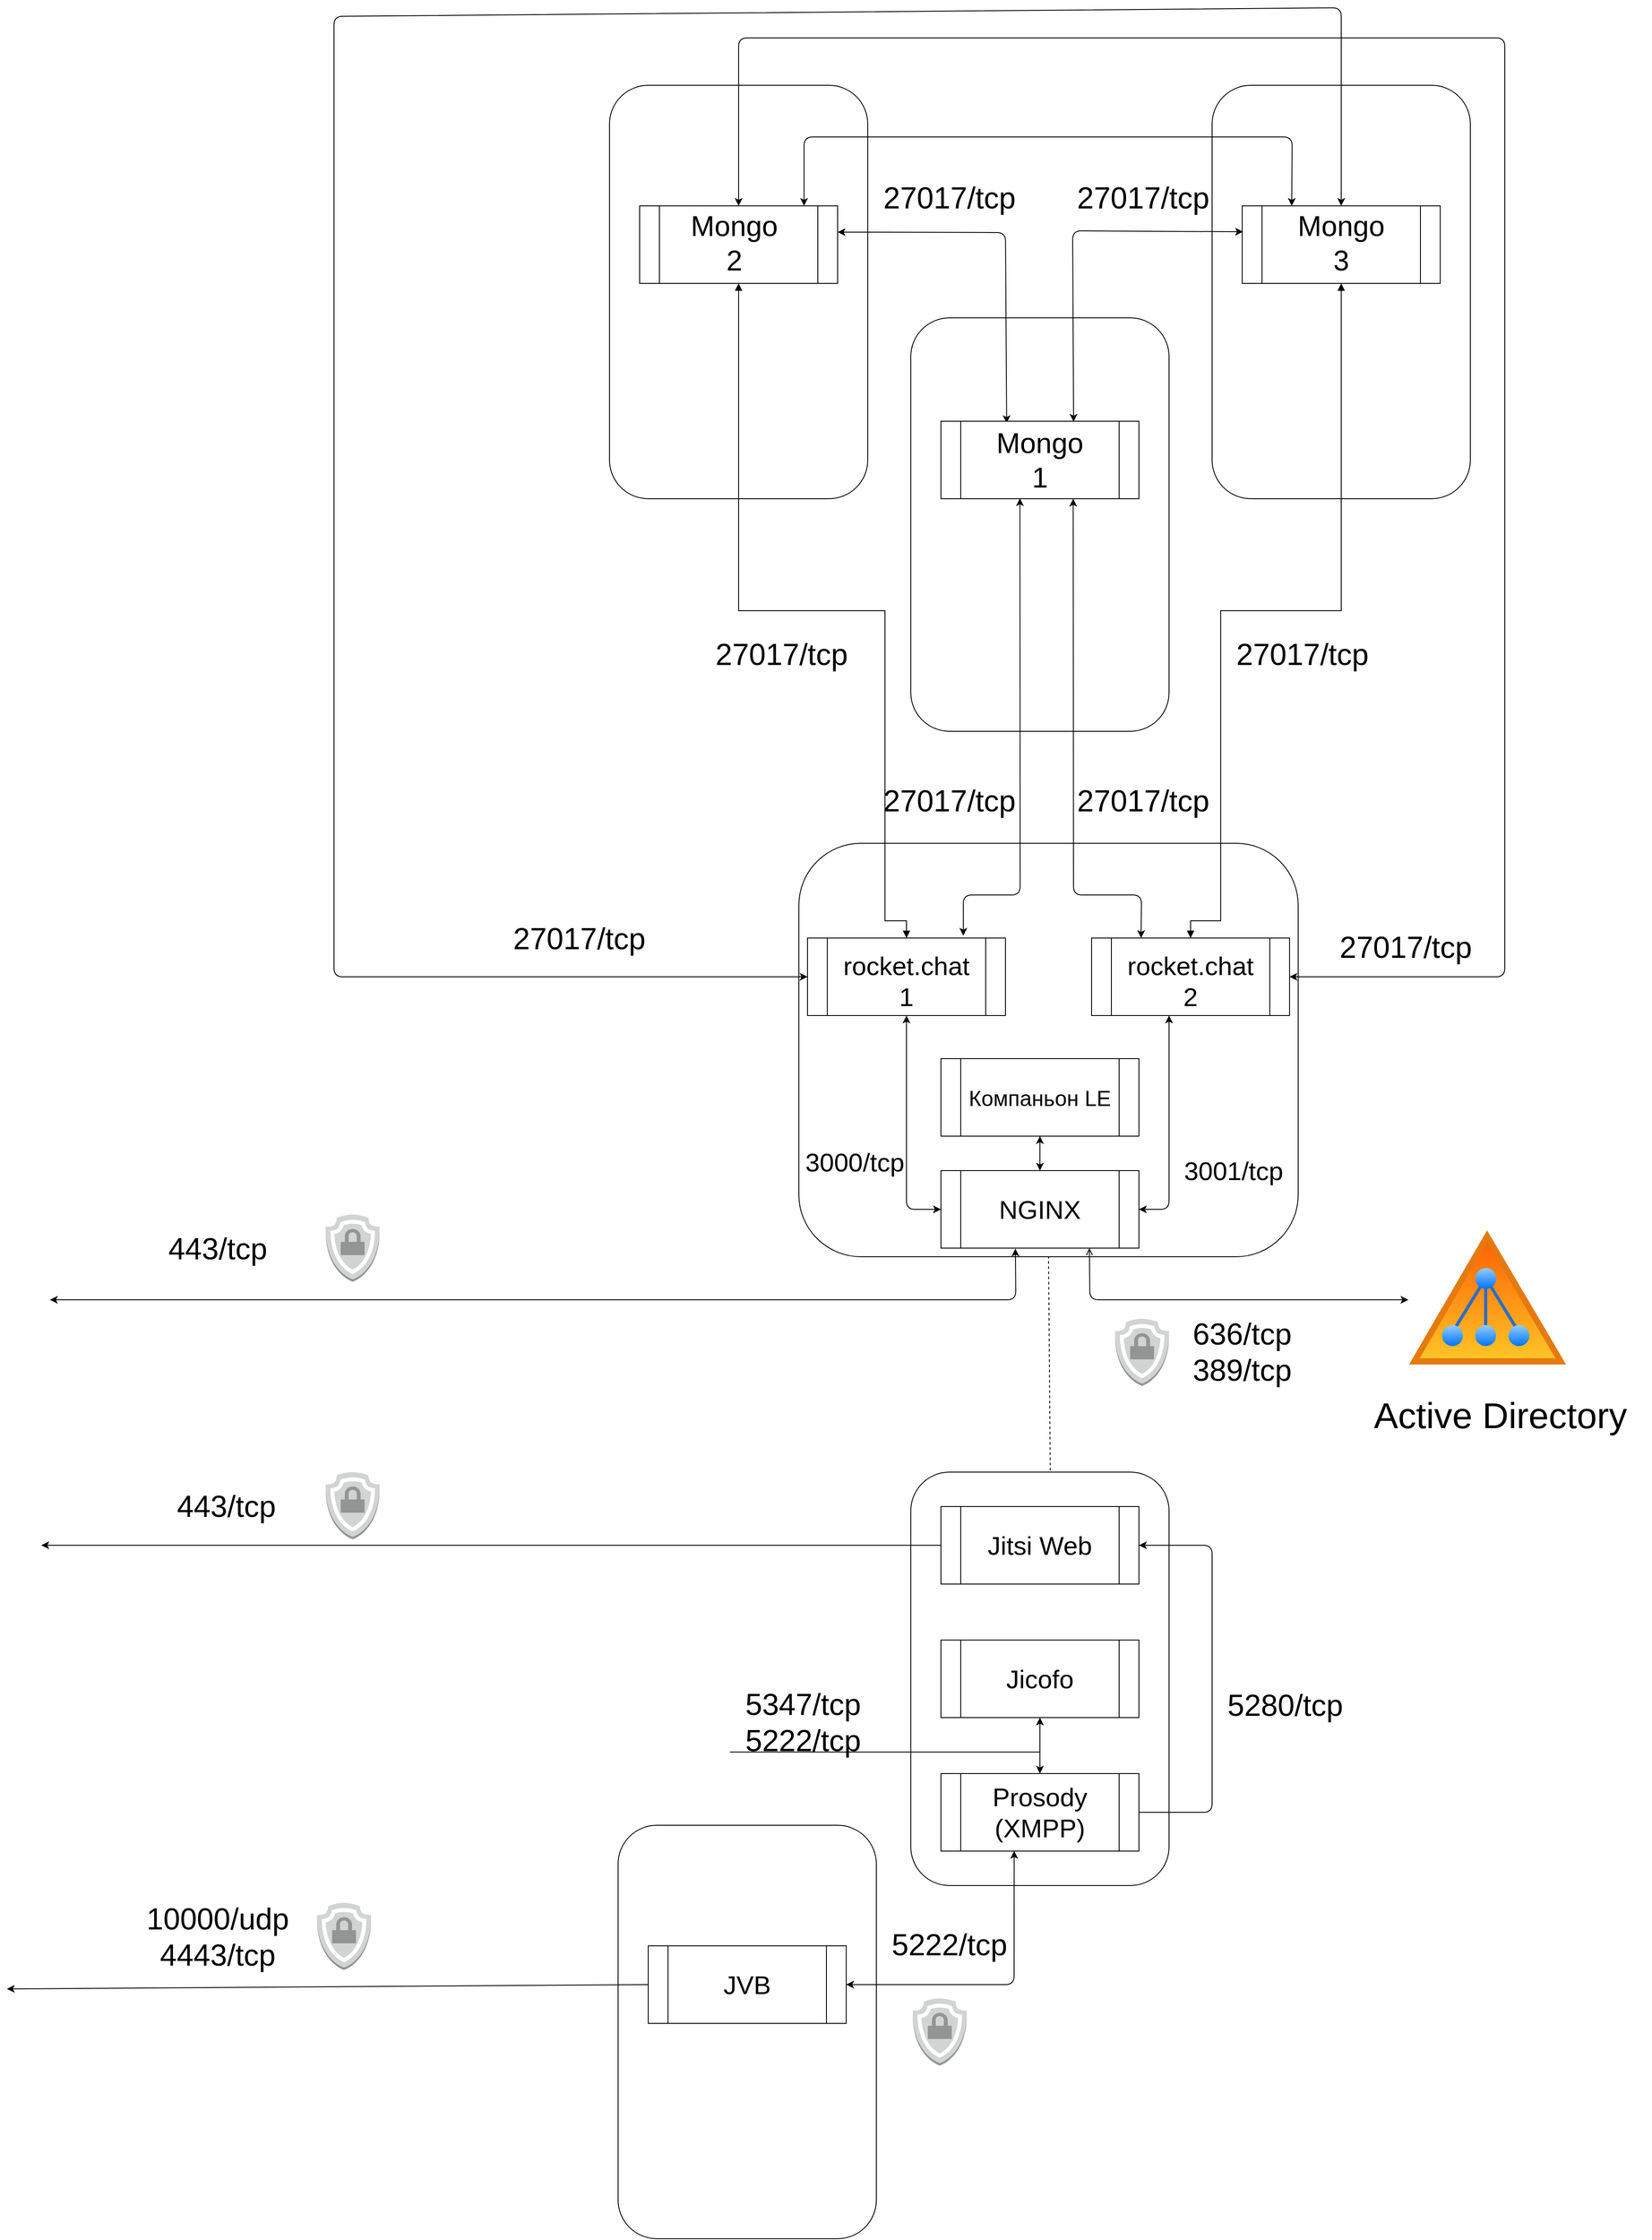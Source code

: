 <mxfile version="14.5.7" type="github">
  <diagram id="Ht1M8jgEwFfnCIfOTk4-" name="Page-1">
    <mxGraphModel dx="2899" dy="2621" grid="1" gridSize="10" guides="1" tooltips="1" connect="1" arrows="1" fold="1" page="1" pageScale="1" pageWidth="1169" pageHeight="827" math="0" shadow="0">
      <root>
        <mxCell id="0" />
        <mxCell id="1" parent="0" />
        <mxCell id="XpaET4Vomy34G-DI7WaO-2" value="" style="rounded=1;whiteSpace=wrap;html=1;" vertex="1" parent="1">
          <mxGeometry x="100" y="-1010" width="300" height="480" as="geometry" />
        </mxCell>
        <mxCell id="XpaET4Vomy34G-DI7WaO-3" value="" style="rounded=1;whiteSpace=wrap;html=1;" vertex="1" parent="1">
          <mxGeometry x="450" y="-740" width="300" height="480" as="geometry" />
        </mxCell>
        <mxCell id="XpaET4Vomy34G-DI7WaO-4" value="" style="rounded=1;whiteSpace=wrap;html=1;" vertex="1" parent="1">
          <mxGeometry x="800" y="-1010" width="300" height="480" as="geometry" />
        </mxCell>
        <mxCell id="XpaET4Vomy34G-DI7WaO-5" value="" style="rounded=1;whiteSpace=wrap;html=1;" vertex="1" parent="1">
          <mxGeometry x="320" y="-130" width="580" height="480" as="geometry" />
        </mxCell>
        <mxCell id="XpaET4Vomy34G-DI7WaO-7" value="" style="endArrow=classic;startArrow=classic;html=1;exitX=1;exitY=0.338;exitDx=0;exitDy=0;exitPerimeter=0;entryX=0.332;entryY=0.024;entryDx=0;entryDy=0;entryPerimeter=0;" edge="1" parent="1" source="XpaET4Vomy34G-DI7WaO-9" target="XpaET4Vomy34G-DI7WaO-11">
          <mxGeometry width="50" height="50" relative="1" as="geometry">
            <mxPoint x="400" y="-839" as="sourcePoint" />
            <mxPoint x="560" y="-740" as="targetPoint" />
            <Array as="points">
              <mxPoint x="560" y="-839" />
            </Array>
          </mxGeometry>
        </mxCell>
        <mxCell id="XpaET4Vomy34G-DI7WaO-8" value="" style="endArrow=classic;startArrow=classic;html=1;entryX=0.67;entryY=0.007;entryDx=0;entryDy=0;entryPerimeter=0;exitX=0.004;exitY=0.334;exitDx=0;exitDy=0;exitPerimeter=0;" edge="1" parent="1" source="XpaET4Vomy34G-DI7WaO-10" target="XpaET4Vomy34G-DI7WaO-11">
          <mxGeometry width="50" height="50" relative="1" as="geometry">
            <mxPoint x="510" y="-690" as="sourcePoint" />
            <mxPoint x="560" y="-740" as="targetPoint" />
            <Array as="points">
              <mxPoint x="638" y="-841" />
            </Array>
          </mxGeometry>
        </mxCell>
        <mxCell id="XpaET4Vomy34G-DI7WaO-9" value="" style="shape=process;whiteSpace=wrap;html=1;backgroundOutline=1;" vertex="1" parent="1">
          <mxGeometry x="135" y="-870" width="230" height="90" as="geometry" />
        </mxCell>
        <mxCell id="XpaET4Vomy34G-DI7WaO-10" value="" style="shape=process;whiteSpace=wrap;html=1;backgroundOutline=1;" vertex="1" parent="1">
          <mxGeometry x="835" y="-870" width="230" height="90" as="geometry" />
        </mxCell>
        <mxCell id="XpaET4Vomy34G-DI7WaO-11" value="" style="shape=process;whiteSpace=wrap;html=1;backgroundOutline=1;" vertex="1" parent="1">
          <mxGeometry x="485" y="-620" width="230" height="90" as="geometry" />
        </mxCell>
        <mxCell id="XpaET4Vomy34G-DI7WaO-47" style="edgeStyle=orthogonalEdgeStyle;rounded=0;orthogonalLoop=1;jettySize=auto;html=1;exitX=0.5;exitY=0;exitDx=0;exitDy=0;entryX=0.5;entryY=1;entryDx=0;entryDy=0;startArrow=block;startFill=1;endArrow=block;endFill=1;" edge="1" parent="1" source="XpaET4Vomy34G-DI7WaO-12" target="XpaET4Vomy34G-DI7WaO-9">
          <mxGeometry relative="1" as="geometry">
            <Array as="points">
              <mxPoint x="445" y="-40" />
              <mxPoint x="420" y="-40" />
              <mxPoint x="420" y="-400" />
              <mxPoint x="250" y="-400" />
            </Array>
          </mxGeometry>
        </mxCell>
        <mxCell id="XpaET4Vomy34G-DI7WaO-12" value="" style="shape=process;whiteSpace=wrap;html=1;backgroundOutline=1;" vertex="1" parent="1">
          <mxGeometry x="330" y="-20" width="230" height="90" as="geometry" />
        </mxCell>
        <mxCell id="XpaET4Vomy34G-DI7WaO-13" value="" style="shape=process;whiteSpace=wrap;html=1;backgroundOutline=1;" vertex="1" parent="1">
          <mxGeometry x="485" y="120" width="230" height="90" as="geometry" />
        </mxCell>
        <mxCell id="XpaET4Vomy34G-DI7WaO-14" value="" style="shape=process;whiteSpace=wrap;html=1;backgroundOutline=1;" vertex="1" parent="1">
          <mxGeometry x="485" y="250" width="230" height="90" as="geometry" />
        </mxCell>
        <mxCell id="XpaET4Vomy34G-DI7WaO-15" value="" style="shape=process;whiteSpace=wrap;html=1;backgroundOutline=1;" vertex="1" parent="1">
          <mxGeometry x="660" y="-20" width="230" height="90" as="geometry" />
        </mxCell>
        <mxCell id="XpaET4Vomy34G-DI7WaO-16" value="" style="rounded=1;whiteSpace=wrap;html=1;" vertex="1" parent="1">
          <mxGeometry x="450" y="600" width="300" height="480" as="geometry" />
        </mxCell>
        <mxCell id="XpaET4Vomy34G-DI7WaO-17" value="" style="shape=process;whiteSpace=wrap;html=1;backgroundOutline=1;" vertex="1" parent="1">
          <mxGeometry x="485" y="640" width="230" height="90" as="geometry" />
        </mxCell>
        <mxCell id="XpaET4Vomy34G-DI7WaO-18" value="" style="shape=process;whiteSpace=wrap;html=1;backgroundOutline=1;" vertex="1" parent="1">
          <mxGeometry x="485" y="795" width="230" height="90" as="geometry" />
        </mxCell>
        <mxCell id="XpaET4Vomy34G-DI7WaO-19" value="" style="shape=process;whiteSpace=wrap;html=1;backgroundOutline=1;" vertex="1" parent="1">
          <mxGeometry x="485" y="950" width="230" height="90" as="geometry" />
        </mxCell>
        <mxCell id="XpaET4Vomy34G-DI7WaO-22" value="" style="endArrow=classic;startArrow=classic;html=1;entryX=0.376;entryY=1.006;entryDx=0;entryDy=0;endFill=1;entryPerimeter=0;" edge="1" parent="1" target="XpaET4Vomy34G-DI7WaO-14">
          <mxGeometry width="50" height="50" relative="1" as="geometry">
            <mxPoint x="-550" y="400" as="sourcePoint" />
            <mxPoint x="470" y="250" as="targetPoint" />
            <Array as="points">
              <mxPoint x="572" y="400" />
            </Array>
          </mxGeometry>
        </mxCell>
        <mxCell id="XpaET4Vomy34G-DI7WaO-25" value="" style="endArrow=classic;startArrow=classic;html=1;exitX=0.5;exitY=0;exitDx=0;exitDy=0;entryX=0.5;entryY=1;entryDx=0;entryDy=0;" edge="1" parent="1" source="XpaET4Vomy34G-DI7WaO-14" target="XpaET4Vomy34G-DI7WaO-13">
          <mxGeometry width="50" height="50" relative="1" as="geometry">
            <mxPoint x="410" y="210" as="sourcePoint" />
            <mxPoint x="460" y="160" as="targetPoint" />
          </mxGeometry>
        </mxCell>
        <mxCell id="XpaET4Vomy34G-DI7WaO-29" value="&lt;font style=&quot;font-size: 25px&quot;&gt;Компаньон LE&lt;/font&gt;" style="text;html=1;strokeColor=none;fillColor=none;align=center;verticalAlign=middle;whiteSpace=wrap;rounded=0;" vertex="1" parent="1">
          <mxGeometry x="515" y="145" width="170" height="40" as="geometry" />
        </mxCell>
        <mxCell id="XpaET4Vomy34G-DI7WaO-30" value="" style="endArrow=classic;startArrow=classic;html=1;exitX=0;exitY=0.5;exitDx=0;exitDy=0;entryX=0.5;entryY=1;entryDx=0;entryDy=0;" edge="1" parent="1" source="XpaET4Vomy34G-DI7WaO-14" target="XpaET4Vomy34G-DI7WaO-12">
          <mxGeometry width="50" height="50" relative="1" as="geometry">
            <mxPoint x="500" y="200" as="sourcePoint" />
            <mxPoint x="550" y="150" as="targetPoint" />
            <Array as="points">
              <mxPoint x="445" y="295" />
            </Array>
          </mxGeometry>
        </mxCell>
        <mxCell id="XpaET4Vomy34G-DI7WaO-31" value="" style="endArrow=classic;startArrow=classic;html=1;exitX=1;exitY=0.5;exitDx=0;exitDy=0;entryX=0.5;entryY=1;entryDx=0;entryDy=0;" edge="1" parent="1" source="XpaET4Vomy34G-DI7WaO-14">
          <mxGeometry width="50" height="50" relative="1" as="geometry">
            <mxPoint x="790" y="295" as="sourcePoint" />
            <mxPoint x="750" y="70" as="targetPoint" />
            <Array as="points">
              <mxPoint x="750" y="295" />
            </Array>
          </mxGeometry>
        </mxCell>
        <mxCell id="XpaET4Vomy34G-DI7WaO-32" value="" style="endArrow=classic;startArrow=open;html=1;exitX=0.75;exitY=1;exitDx=0;exitDy=0;startFill=0;" edge="1" parent="1" source="XpaET4Vomy34G-DI7WaO-14">
          <mxGeometry width="50" height="50" relative="1" as="geometry">
            <mxPoint x="500" y="260" as="sourcePoint" />
            <mxPoint x="1028" y="400" as="targetPoint" />
            <Array as="points">
              <mxPoint x="658" y="400" />
            </Array>
          </mxGeometry>
        </mxCell>
        <mxCell id="XpaET4Vomy34G-DI7WaO-34" value="" style="rounded=1;whiteSpace=wrap;html=1;" vertex="1" parent="1">
          <mxGeometry x="110" y="1010" width="300" height="480" as="geometry" />
        </mxCell>
        <mxCell id="XpaET4Vomy34G-DI7WaO-36" value="" style="endArrow=classic;startArrow=classic;html=1;exitX=1;exitY=0.5;exitDx=0;exitDy=0;entryX=0.37;entryY=0.998;entryDx=0;entryDy=0;entryPerimeter=0;" edge="1" parent="1" source="XpaET4Vomy34G-DI7WaO-38" target="XpaET4Vomy34G-DI7WaO-19">
          <mxGeometry width="50" height="50" relative="1" as="geometry">
            <mxPoint x="570" y="1180" as="sourcePoint" />
            <mxPoint x="570" y="1280" as="targetPoint" />
            <Array as="points">
              <mxPoint x="570" y="1195" />
            </Array>
          </mxGeometry>
        </mxCell>
        <mxCell id="XpaET4Vomy34G-DI7WaO-38" value="" style="shape=process;whiteSpace=wrap;html=1;backgroundOutline=1;" vertex="1" parent="1">
          <mxGeometry x="145" y="1150" width="230" height="90" as="geometry" />
        </mxCell>
        <mxCell id="XpaET4Vomy34G-DI7WaO-42" value="" style="endArrow=classic;html=1;exitX=0;exitY=0.5;exitDx=0;exitDy=0;" edge="1" parent="1" source="XpaET4Vomy34G-DI7WaO-38">
          <mxGeometry width="50" height="50" relative="1" as="geometry">
            <mxPoint x="750" y="1080" as="sourcePoint" />
            <mxPoint x="-600" y="1200" as="targetPoint" />
          </mxGeometry>
        </mxCell>
        <mxCell id="XpaET4Vomy34G-DI7WaO-44" value="" style="endArrow=classic;startArrow=classic;html=1;exitX=0.25;exitY=0;exitDx=0;exitDy=0;entryX=0.668;entryY=1;entryDx=0;entryDy=0;entryPerimeter=0;" edge="1" parent="1" source="XpaET4Vomy34G-DI7WaO-15" target="XpaET4Vomy34G-DI7WaO-11">
          <mxGeometry width="50" height="50" relative="1" as="geometry">
            <mxPoint x="740" y="-140" as="sourcePoint" />
            <mxPoint x="790" y="-190" as="targetPoint" />
            <Array as="points">
              <mxPoint x="718" y="-70" />
              <mxPoint x="639" y="-70" />
            </Array>
          </mxGeometry>
        </mxCell>
        <mxCell id="XpaET4Vomy34G-DI7WaO-45" value="" style="endArrow=classic;startArrow=classic;html=1;exitX=0.787;exitY=-0.03;exitDx=0;exitDy=0;entryX=0.399;entryY=0.994;entryDx=0;entryDy=0;entryPerimeter=0;exitPerimeter=0;" edge="1" parent="1" source="XpaET4Vomy34G-DI7WaO-12" target="XpaET4Vomy34G-DI7WaO-11">
          <mxGeometry width="50" height="50" relative="1" as="geometry">
            <mxPoint x="660" y="-40" as="sourcePoint" />
            <mxPoint x="710" y="-90" as="targetPoint" />
            <Array as="points">
              <mxPoint x="511" y="-70" />
              <mxPoint x="577" y="-70" />
            </Array>
          </mxGeometry>
        </mxCell>
        <mxCell id="XpaET4Vomy34G-DI7WaO-48" style="edgeStyle=orthogonalEdgeStyle;rounded=0;orthogonalLoop=1;jettySize=auto;html=1;exitX=0.5;exitY=0;exitDx=0;exitDy=0;entryX=0.5;entryY=1;entryDx=0;entryDy=0;startArrow=block;startFill=1;endArrow=block;endFill=1;" edge="1" parent="1" source="XpaET4Vomy34G-DI7WaO-15" target="XpaET4Vomy34G-DI7WaO-10">
          <mxGeometry relative="1" as="geometry">
            <mxPoint x="834.94" y="-20" as="sourcePoint" />
            <mxPoint x="639.94" y="-780" as="targetPoint" />
            <Array as="points">
              <mxPoint x="775" y="-40" />
              <mxPoint x="810" y="-40" />
              <mxPoint x="810" y="-400" />
              <mxPoint x="950" y="-400" />
            </Array>
          </mxGeometry>
        </mxCell>
        <mxCell id="XpaET4Vomy34G-DI7WaO-49" value="" style="endArrow=classic;html=1;exitX=0;exitY=0.5;exitDx=0;exitDy=0;" edge="1" parent="1" source="XpaET4Vomy34G-DI7WaO-17">
          <mxGeometry width="50" height="50" relative="1" as="geometry">
            <mxPoint y="610" as="sourcePoint" />
            <mxPoint x="-560" y="685" as="targetPoint" />
          </mxGeometry>
        </mxCell>
        <mxCell id="XpaET4Vomy34G-DI7WaO-50" value="" style="endArrow=classic;startArrow=classic;html=1;exitX=0.5;exitY=0;exitDx=0;exitDy=0;entryX=0.5;entryY=1;entryDx=0;entryDy=0;" edge="1" parent="1" source="XpaET4Vomy34G-DI7WaO-19" target="XpaET4Vomy34G-DI7WaO-18">
          <mxGeometry width="50" height="50" relative="1" as="geometry">
            <mxPoint x="-110" y="520" as="sourcePoint" />
            <mxPoint x="-60" y="470" as="targetPoint" />
          </mxGeometry>
        </mxCell>
        <mxCell id="XpaET4Vomy34G-DI7WaO-53" value="" style="endArrow=classic;html=1;exitX=1;exitY=0.5;exitDx=0;exitDy=0;entryX=1;entryY=0.5;entryDx=0;entryDy=0;" edge="1" parent="1" source="XpaET4Vomy34G-DI7WaO-19" target="XpaET4Vomy34G-DI7WaO-17">
          <mxGeometry width="50" height="50" relative="1" as="geometry">
            <mxPoint x="80" y="930" as="sourcePoint" />
            <mxPoint x="130" y="880" as="targetPoint" />
            <Array as="points">
              <mxPoint x="800" y="995" />
              <mxPoint x="800" y="685" />
            </Array>
          </mxGeometry>
        </mxCell>
        <mxCell id="XpaET4Vomy34G-DI7WaO-54" value="" style="outlineConnect=0;dashed=0;verticalLabelPosition=bottom;verticalAlign=top;align=center;html=1;shape=mxgraph.aws3.ssl_padlock;fillColor=#D2D3D3;gradientColor=none;" vertex="1" parent="1">
          <mxGeometry x="-240" y="1100" width="63" height="78" as="geometry" />
        </mxCell>
        <mxCell id="XpaET4Vomy34G-DI7WaO-56" value="" style="outlineConnect=0;dashed=0;verticalLabelPosition=bottom;verticalAlign=top;align=center;html=1;shape=mxgraph.aws3.ssl_padlock;fillColor=#D2D3D3;gradientColor=none;" vertex="1" parent="1">
          <mxGeometry x="-230" y="600" width="63" height="78" as="geometry" />
        </mxCell>
        <mxCell id="XpaET4Vomy34G-DI7WaO-58" value="" style="outlineConnect=0;dashed=0;verticalLabelPosition=bottom;verticalAlign=top;align=center;html=1;shape=mxgraph.aws3.ssl_padlock;fillColor=#D2D3D3;gradientColor=none;" vertex="1" parent="1">
          <mxGeometry x="-230" y="301" width="63" height="78" as="geometry" />
        </mxCell>
        <mxCell id="XpaET4Vomy34G-DI7WaO-59" value="" style="outlineConnect=0;dashed=0;verticalLabelPosition=bottom;verticalAlign=top;align=center;html=1;shape=mxgraph.aws3.ssl_padlock;fillColor=#D2D3D3;gradientColor=none;" vertex="1" parent="1">
          <mxGeometry x="687" y="422" width="63" height="78" as="geometry" />
        </mxCell>
        <mxCell id="XpaET4Vomy34G-DI7WaO-60" value="&lt;font style=&quot;font-size: 33px&quot;&gt;Mongo 2&lt;/font&gt;&lt;span style=&quot;color: rgba(0 , 0 , 0 , 0) ; font-family: monospace ; font-size: 0px&quot;&gt;%3CmxGraphModel%3E%3Croot%3E%3CmxCell%20id%3D%220%22%2F%3E%3CmxCell%20id%3D%221%22%20parent%3D%220%22%2F%3E%3CmxCell%20id%3D%222%22%20value%3D%22%22%20style%3D%22outlineConnect%3D0%3Bdashed%3D0%3BverticalLabelPosition%3Dbottom%3BverticalAlign%3Dtop%3Balign%3Dcenter%3Bhtml%3D1%3Bshape%3Dmxgraph.aws3.ssl_padlock%3BfillColor%3D%23D2D3D3%3BgradientColor%3Dnone%3B%22%20vertex%3D%221%22%20parent%3D%221%22%3E%3CmxGeometry%20x%3D%22-240%22%20y%3D%22590%22%20width%3D%2263%22%20height%3D%2278%22%20as%3D%22geometry%22%2F%3E%3C%2FmxCell%3E%3C%2Froot%3E%3C%2FmxGraphModel%3E&lt;/span&gt;" style="text;html=1;strokeColor=none;fillColor=none;align=center;verticalAlign=middle;whiteSpace=wrap;rounded=0;" vertex="1" parent="1">
          <mxGeometry x="190" y="-840" width="110" height="25" as="geometry" />
        </mxCell>
        <mxCell id="XpaET4Vomy34G-DI7WaO-61" value="&lt;font style=&quot;font-size: 33px&quot;&gt;Mongo 3&lt;/font&gt;&lt;span style=&quot;color: rgba(0 , 0 , 0 , 0) ; font-family: monospace ; font-size: 0px&quot;&gt;%3CmxGraphModel%3E%3Croot%3E%3CmxCell%20id%3D%220%22%2F%3E%3CmxCell%20id%3D%221%22%20parent%3D%220%22%2F%3E%3CmxCell%20id%3D%222%22%20value%3D%22%22%20style%3D%22outlineConnect%3D0%3Bdashed%3D0%3BverticalLabelPosition%3Dbottom%3BverticalAlign%3Dtop%3Balign%3Dcenter%3Bhtml%3D1%3Bshape%3Dmxgraph.aws3.ssl_padlock%3BfillColor%3D%23D2D3D3%3BgradientColor%3Dnone%3B%22%20vertex%3D%221%22%20parent%3D%221%22%3E%3CmxGeometry%20x%3D%22-240%22%20y%3D%22590%22%20width%3D%2263%22%20height%3D%2278%22%20as%3D%22geometry%22%2F%3E%3C%2FmxCell%3E%3C%2Froot%3E%3C%2FmxGraphModel%3E&lt;/span&gt;" style="text;html=1;strokeColor=none;fillColor=none;align=center;verticalAlign=middle;whiteSpace=wrap;rounded=0;" vertex="1" parent="1">
          <mxGeometry x="895" y="-840" width="110" height="25" as="geometry" />
        </mxCell>
        <mxCell id="XpaET4Vomy34G-DI7WaO-62" value="&lt;font style=&quot;font-size: 33px&quot;&gt;Mongo 1&lt;/font&gt;&lt;span style=&quot;color: rgba(0 , 0 , 0 , 0) ; font-family: monospace ; font-size: 0px&quot;&gt;%3CmxGraphModel%3E%3Croot%3E%3CmxCell%20id%3D%220%22%2F%3E%3CmxCell%20id%3D%221%22%20parent%3D%220%22%2F%3E%3CmxCell%20id%3D%222%22%20value%3D%22%22%20style%3D%22outlineConnect%3D0%3Bdashed%3D0%3BverticalLabelPosition%3Dbottom%3BverticalAlign%3Dtop%3Balign%3Dcenter%3Bhtml%3D1%3Bshape%3Dmxgraph.aws3.ssl_padlock%3BfillColor%3D%23D2D3D3%3BgradientColor%3Dnone%3B%22%20vertex%3D%221%22%20parent%3D%221%22%3E%3CmxGeometry%20x%3D%22-240%22%20y%3D%22590%22%20width%3D%2263%22%20height%3D%2278%22%20as%3D%22geometry%22%2F%3E%3C%2FmxCell%3E%3C%2Froot%3E%3C%2FmxGraphModel%3E&lt;/span&gt;" style="text;html=1;strokeColor=none;fillColor=none;align=center;verticalAlign=middle;whiteSpace=wrap;rounded=0;" vertex="1" parent="1">
          <mxGeometry x="545" y="-587.5" width="110" height="25" as="geometry" />
        </mxCell>
        <mxCell id="XpaET4Vomy34G-DI7WaO-63" value="&lt;font style=&quot;font-size: 30px&quot;&gt;rocket.chat 1&lt;/font&gt;" style="text;html=1;strokeColor=none;fillColor=none;align=center;verticalAlign=middle;whiteSpace=wrap;rounded=0;" vertex="1" parent="1">
          <mxGeometry x="380" y="10" width="130" height="40" as="geometry" />
        </mxCell>
        <mxCell id="XpaET4Vomy34G-DI7WaO-64" value="&lt;font style=&quot;font-size: 30px&quot;&gt;rocket.chat 2&lt;/font&gt;" style="text;html=1;strokeColor=none;fillColor=none;align=center;verticalAlign=middle;whiteSpace=wrap;rounded=0;" vertex="1" parent="1">
          <mxGeometry x="710" y="10" width="130" height="40" as="geometry" />
        </mxCell>
        <mxCell id="XpaET4Vomy34G-DI7WaO-65" value="&lt;font style=&quot;font-size: 30px&quot;&gt;NGINX&lt;/font&gt;" style="text;html=1;strokeColor=none;fillColor=none;align=center;verticalAlign=middle;whiteSpace=wrap;rounded=0;" vertex="1" parent="1">
          <mxGeometry x="530" y="270" width="140" height="50" as="geometry" />
        </mxCell>
        <mxCell id="XpaET4Vomy34G-DI7WaO-67" value="&lt;font style=&quot;font-size: 30px&quot;&gt;JVB&lt;/font&gt;" style="text;html=1;strokeColor=none;fillColor=none;align=center;verticalAlign=middle;whiteSpace=wrap;rounded=0;" vertex="1" parent="1">
          <mxGeometry x="190" y="1170" width="140" height="50" as="geometry" />
        </mxCell>
        <mxCell id="XpaET4Vomy34G-DI7WaO-68" value="&lt;font style=&quot;font-size: 30px&quot;&gt;Prosody&lt;br&gt;(XMPP)&lt;/font&gt;" style="text;html=1;strokeColor=none;fillColor=none;align=center;verticalAlign=middle;whiteSpace=wrap;rounded=0;" vertex="1" parent="1">
          <mxGeometry x="520" y="985" width="160" height="20" as="geometry" />
        </mxCell>
        <mxCell id="XpaET4Vomy34G-DI7WaO-69" value="" style="outlineConnect=0;dashed=0;verticalLabelPosition=bottom;verticalAlign=top;align=center;html=1;shape=mxgraph.aws3.ssl_padlock;fillColor=#D2D3D3;gradientColor=none;" vertex="1" parent="1">
          <mxGeometry x="452" y="1211" width="63" height="78" as="geometry" />
        </mxCell>
        <mxCell id="XpaET4Vomy34G-DI7WaO-70" value="&lt;font style=&quot;font-size: 30px&quot;&gt;Jicofo&lt;/font&gt;" style="text;html=1;strokeColor=none;fillColor=none;align=center;verticalAlign=middle;whiteSpace=wrap;rounded=0;" vertex="1" parent="1">
          <mxGeometry x="535" y="815" width="130" height="50" as="geometry" />
        </mxCell>
        <mxCell id="XpaET4Vomy34G-DI7WaO-71" value="&lt;font style=&quot;font-size: 35px&quot;&gt;10000/udp&lt;br&gt;4443/tcp&lt;br&gt;&lt;/font&gt;" style="text;html=1;strokeColor=none;fillColor=none;align=center;verticalAlign=middle;whiteSpace=wrap;rounded=0;" vertex="1" parent="1">
          <mxGeometry x="-420" y="1109" width="130" height="60" as="geometry" />
        </mxCell>
        <mxCell id="XpaET4Vomy34G-DI7WaO-72" value="&lt;font style=&quot;font-size: 35px&quot;&gt;443/tcp&lt;br&gt;&lt;/font&gt;" style="text;html=1;strokeColor=none;fillColor=none;align=center;verticalAlign=middle;whiteSpace=wrap;rounded=0;" vertex="1" parent="1">
          <mxGeometry x="-410" y="619" width="130" height="40" as="geometry" />
        </mxCell>
        <mxCell id="XpaET4Vomy34G-DI7WaO-73" style="edgeStyle=orthogonalEdgeStyle;rounded=0;orthogonalLoop=1;jettySize=auto;html=1;exitX=0.5;exitY=1;exitDx=0;exitDy=0;startArrow=block;startFill=1;endArrow=block;endFill=1;" edge="1" parent="1" source="XpaET4Vomy34G-DI7WaO-72" target="XpaET4Vomy34G-DI7WaO-72">
          <mxGeometry relative="1" as="geometry" />
        </mxCell>
        <mxCell id="XpaET4Vomy34G-DI7WaO-74" value="&lt;font style=&quot;font-size: 35px&quot;&gt;443/tcp&lt;br&gt;&lt;/font&gt;" style="text;html=1;strokeColor=none;fillColor=none;align=center;verticalAlign=middle;whiteSpace=wrap;rounded=0;" vertex="1" parent="1">
          <mxGeometry x="-420" y="320" width="130" height="40" as="geometry" />
        </mxCell>
        <mxCell id="XpaET4Vomy34G-DI7WaO-75" value="&lt;font style=&quot;font-size: 35px&quot;&gt;636/tcp&lt;br&gt;389/tcp&lt;br&gt;&lt;/font&gt;" style="text;html=1;strokeColor=none;fillColor=none;align=center;verticalAlign=middle;whiteSpace=wrap;rounded=0;" vertex="1" parent="1">
          <mxGeometry x="770" y="440" width="130" height="40" as="geometry" />
        </mxCell>
        <mxCell id="XpaET4Vomy34G-DI7WaO-78" value="" style="aspect=fixed;perimeter=ellipsePerimeter;html=1;align=center;shadow=0;dashed=0;spacingTop=3;image;image=img/lib/active_directory/active_directory.svg;fillColor=none;" vertex="1" parent="1">
          <mxGeometry x="1020" y="310" width="200" height="170" as="geometry" />
        </mxCell>
        <mxCell id="XpaET4Vomy34G-DI7WaO-81" value="&lt;font style=&quot;font-size: 42px&quot;&gt;Active Directory&lt;/font&gt;" style="text;html=1;strokeColor=none;fillColor=none;align=center;verticalAlign=middle;whiteSpace=wrap;rounded=0;" vertex="1" parent="1">
          <mxGeometry x="960" y="500" width="350" height="70" as="geometry" />
        </mxCell>
        <mxCell id="XpaET4Vomy34G-DI7WaO-83" value="&lt;font style=&quot;font-size: 30px&quot;&gt;Jitsi Web&lt;/font&gt;" style="text;html=1;strokeColor=none;fillColor=none;align=center;verticalAlign=middle;whiteSpace=wrap;rounded=0;" vertex="1" parent="1">
          <mxGeometry x="520" y="660" width="160" height="50" as="geometry" />
        </mxCell>
        <mxCell id="XpaET4Vomy34G-DI7WaO-84" value="&lt;font style=&quot;font-size: 35px&quot;&gt;27017/tcp&lt;br&gt;&lt;/font&gt;" style="text;html=1;strokeColor=none;fillColor=none;align=center;verticalAlign=middle;whiteSpace=wrap;rounded=0;" vertex="1" parent="1">
          <mxGeometry x="235" y="-370" width="130" height="40" as="geometry" />
        </mxCell>
        <mxCell id="XpaET4Vomy34G-DI7WaO-86" value="&lt;font style=&quot;font-size: 35px&quot;&gt;27017/tcp&lt;br&gt;&lt;/font&gt;" style="text;html=1;strokeColor=none;fillColor=none;align=center;verticalAlign=middle;whiteSpace=wrap;rounded=0;" vertex="1" parent="1">
          <mxGeometry x="655" y="-200" width="130" height="40" as="geometry" />
        </mxCell>
        <mxCell id="XpaET4Vomy34G-DI7WaO-88" value="&lt;font style=&quot;font-size: 35px&quot;&gt;27017/tcp&lt;br&gt;&lt;/font&gt;" style="text;html=1;strokeColor=none;fillColor=none;align=center;verticalAlign=middle;whiteSpace=wrap;rounded=0;" vertex="1" parent="1">
          <mxGeometry x="430" y="-200" width="130" height="40" as="geometry" />
        </mxCell>
        <mxCell id="XpaET4Vomy34G-DI7WaO-89" value="&lt;font style=&quot;font-size: 35px&quot;&gt;27017/tcp&lt;br&gt;&lt;/font&gt;" style="text;html=1;strokeColor=none;fillColor=none;align=center;verticalAlign=middle;whiteSpace=wrap;rounded=0;" vertex="1" parent="1">
          <mxGeometry x="840" y="-370" width="130" height="40" as="geometry" />
        </mxCell>
        <mxCell id="XpaET4Vomy34G-DI7WaO-90" value="&lt;font style=&quot;font-size: 35px&quot;&gt;27017/tcp&lt;br&gt;&lt;/font&gt;" style="text;html=1;strokeColor=none;fillColor=none;align=center;verticalAlign=middle;whiteSpace=wrap;rounded=0;" vertex="1" parent="1">
          <mxGeometry x="430" y="-900" width="130" height="40" as="geometry" />
        </mxCell>
        <mxCell id="XpaET4Vomy34G-DI7WaO-91" value="&lt;font style=&quot;font-size: 35px&quot;&gt;27017/tcp&lt;br&gt;&lt;/font&gt;" style="text;html=1;strokeColor=none;fillColor=none;align=center;verticalAlign=middle;whiteSpace=wrap;rounded=0;" vertex="1" parent="1">
          <mxGeometry x="655" y="-900" width="130" height="40" as="geometry" />
        </mxCell>
        <mxCell id="XpaET4Vomy34G-DI7WaO-93" value="" style="endArrow=classic;startArrow=classic;html=1;exitX=0;exitY=0.5;exitDx=0;exitDy=0;entryX=0.5;entryY=0;entryDx=0;entryDy=0;" edge="1" parent="1" source="XpaET4Vomy34G-DI7WaO-12" target="XpaET4Vomy34G-DI7WaO-10">
          <mxGeometry width="50" height="50" relative="1" as="geometry">
            <mxPoint x="170" y="-430" as="sourcePoint" />
            <mxPoint x="-310" y="-870" as="targetPoint" />
            <Array as="points">
              <mxPoint x="-220" y="25" />
              <mxPoint x="-220" y="-1090" />
              <mxPoint x="950" y="-1100" />
            </Array>
          </mxGeometry>
        </mxCell>
        <mxCell id="XpaET4Vomy34G-DI7WaO-94" value="" style="endArrow=classic;startArrow=classic;html=1;exitX=1;exitY=0.5;exitDx=0;exitDy=0;entryX=0.5;entryY=0;entryDx=0;entryDy=0;" edge="1" parent="1" source="XpaET4Vomy34G-DI7WaO-15" target="XpaET4Vomy34G-DI7WaO-9">
          <mxGeometry width="50" height="50" relative="1" as="geometry">
            <mxPoint x="1690" y="50" as="sourcePoint" />
            <mxPoint x="2310" y="-845" as="targetPoint" />
            <Array as="points">
              <mxPoint x="1140" y="25" />
              <mxPoint x="1140" y="-1065" />
              <mxPoint x="250" y="-1065" />
            </Array>
          </mxGeometry>
        </mxCell>
        <mxCell id="XpaET4Vomy34G-DI7WaO-95" value="&lt;font style=&quot;font-size: 35px&quot;&gt;27017/tcp&lt;br&gt;&lt;/font&gt;" style="text;html=1;strokeColor=none;fillColor=none;align=center;verticalAlign=middle;whiteSpace=wrap;rounded=0;" vertex="1" parent="1">
          <mxGeometry y="-40" width="130" height="40" as="geometry" />
        </mxCell>
        <mxCell id="XpaET4Vomy34G-DI7WaO-96" value="&lt;font style=&quot;font-size: 35px&quot;&gt;27017/tcp&lt;br&gt;&lt;/font&gt;" style="text;html=1;strokeColor=none;fillColor=none;align=center;verticalAlign=middle;whiteSpace=wrap;rounded=0;" vertex="1" parent="1">
          <mxGeometry x="960" y="-30" width="130" height="40" as="geometry" />
        </mxCell>
        <mxCell id="XpaET4Vomy34G-DI7WaO-98" value="&lt;font&gt;&lt;font style=&quot;font-size: 30px&quot;&gt;3001/tcp&lt;/font&gt;&lt;br&gt;&lt;/font&gt;" style="text;html=1;strokeColor=none;fillColor=none;align=center;verticalAlign=middle;whiteSpace=wrap;rounded=0;" vertex="1" parent="1">
          <mxGeometry x="770" y="230" width="110" height="40" as="geometry" />
        </mxCell>
        <mxCell id="XpaET4Vomy34G-DI7WaO-99" value="&lt;font&gt;&lt;font style=&quot;font-size: 30px&quot;&gt;3000/tcp&lt;/font&gt;&lt;br&gt;&lt;/font&gt;" style="text;html=1;strokeColor=none;fillColor=none;align=center;verticalAlign=middle;whiteSpace=wrap;rounded=0;" vertex="1" parent="1">
          <mxGeometry x="330" y="220" width="110" height="40" as="geometry" />
        </mxCell>
        <mxCell id="XpaET4Vomy34G-DI7WaO-100" value="" style="endArrow=classic;startArrow=classic;html=1;entryX=0.25;entryY=0;entryDx=0;entryDy=0;" edge="1" parent="1" target="XpaET4Vomy34G-DI7WaO-10">
          <mxGeometry width="50" height="50" relative="1" as="geometry">
            <mxPoint x="326" y="-870" as="sourcePoint" />
            <mxPoint x="390" y="-500" as="targetPoint" />
            <Array as="points">
              <mxPoint x="326" y="-950" />
              <mxPoint x="893" y="-950" />
            </Array>
          </mxGeometry>
        </mxCell>
        <mxCell id="XpaET4Vomy34G-DI7WaO-102" value="" style="endArrow=none;dashed=1;html=1;entryX=0.5;entryY=1;entryDx=0;entryDy=0;exitX=0.54;exitY=-0.004;exitDx=0;exitDy=0;exitPerimeter=0;" edge="1" parent="1" source="XpaET4Vomy34G-DI7WaO-16" target="XpaET4Vomy34G-DI7WaO-5">
          <mxGeometry width="50" height="50" relative="1" as="geometry">
            <mxPoint x="100" y="560" as="sourcePoint" />
            <mxPoint x="150" y="510" as="targetPoint" />
          </mxGeometry>
        </mxCell>
        <mxCell id="XpaET4Vomy34G-DI7WaO-104" value="&lt;font style=&quot;font-size: 35px&quot;&gt;5347/tcp&lt;br&gt;5222/tcp&lt;br&gt;&lt;/font&gt;" style="text;html=1;strokeColor=none;fillColor=none;align=center;verticalAlign=middle;whiteSpace=wrap;rounded=0;" vertex="1" parent="1">
          <mxGeometry x="260" y="860" width="130" height="60" as="geometry" />
        </mxCell>
        <mxCell id="XpaET4Vomy34G-DI7WaO-106" value="" style="endArrow=none;html=1;" edge="1" parent="1">
          <mxGeometry width="50" height="50" relative="1" as="geometry">
            <mxPoint x="240" y="925" as="sourcePoint" />
            <mxPoint x="600" y="925" as="targetPoint" />
          </mxGeometry>
        </mxCell>
        <mxCell id="XpaET4Vomy34G-DI7WaO-108" value="&lt;font style=&quot;font-size: 35px&quot;&gt;5222/tcp&lt;br&gt;&lt;/font&gt;" style="text;html=1;strokeColor=none;fillColor=none;align=center;verticalAlign=middle;whiteSpace=wrap;rounded=0;" vertex="1" parent="1">
          <mxGeometry x="430" y="1118" width="130" height="60" as="geometry" />
        </mxCell>
        <mxCell id="XpaET4Vomy34G-DI7WaO-109" value="&lt;font style=&quot;font-size: 35px&quot;&gt;5280/tcp&lt;br&gt;&lt;/font&gt;" style="text;html=1;strokeColor=none;fillColor=none;align=center;verticalAlign=middle;whiteSpace=wrap;rounded=0;" vertex="1" parent="1">
          <mxGeometry x="820" y="840" width="130" height="60" as="geometry" />
        </mxCell>
      </root>
    </mxGraphModel>
  </diagram>
</mxfile>
